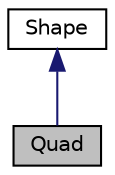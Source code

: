 digraph "Quad"
{
 // LATEX_PDF_SIZE
  edge [fontname="Helvetica",fontsize="10",labelfontname="Helvetica",labelfontsize="10"];
  node [fontname="Helvetica",fontsize="10",shape=record];
  Node1 [label="Quad",height=0.2,width=0.4,color="black", fillcolor="grey75", style="filled", fontcolor="black",tooltip="Class representing a 2D rectangle (Quad) in the Lumos engine."];
  Node2 -> Node1 [dir="back",color="midnightblue",fontsize="10",style="solid"];
  Node2 [label="Shape",height=0.2,width=0.4,color="black", fillcolor="white", style="filled",URL="$classShape.html",tooltip="Base class representing a generic shape."];
}
